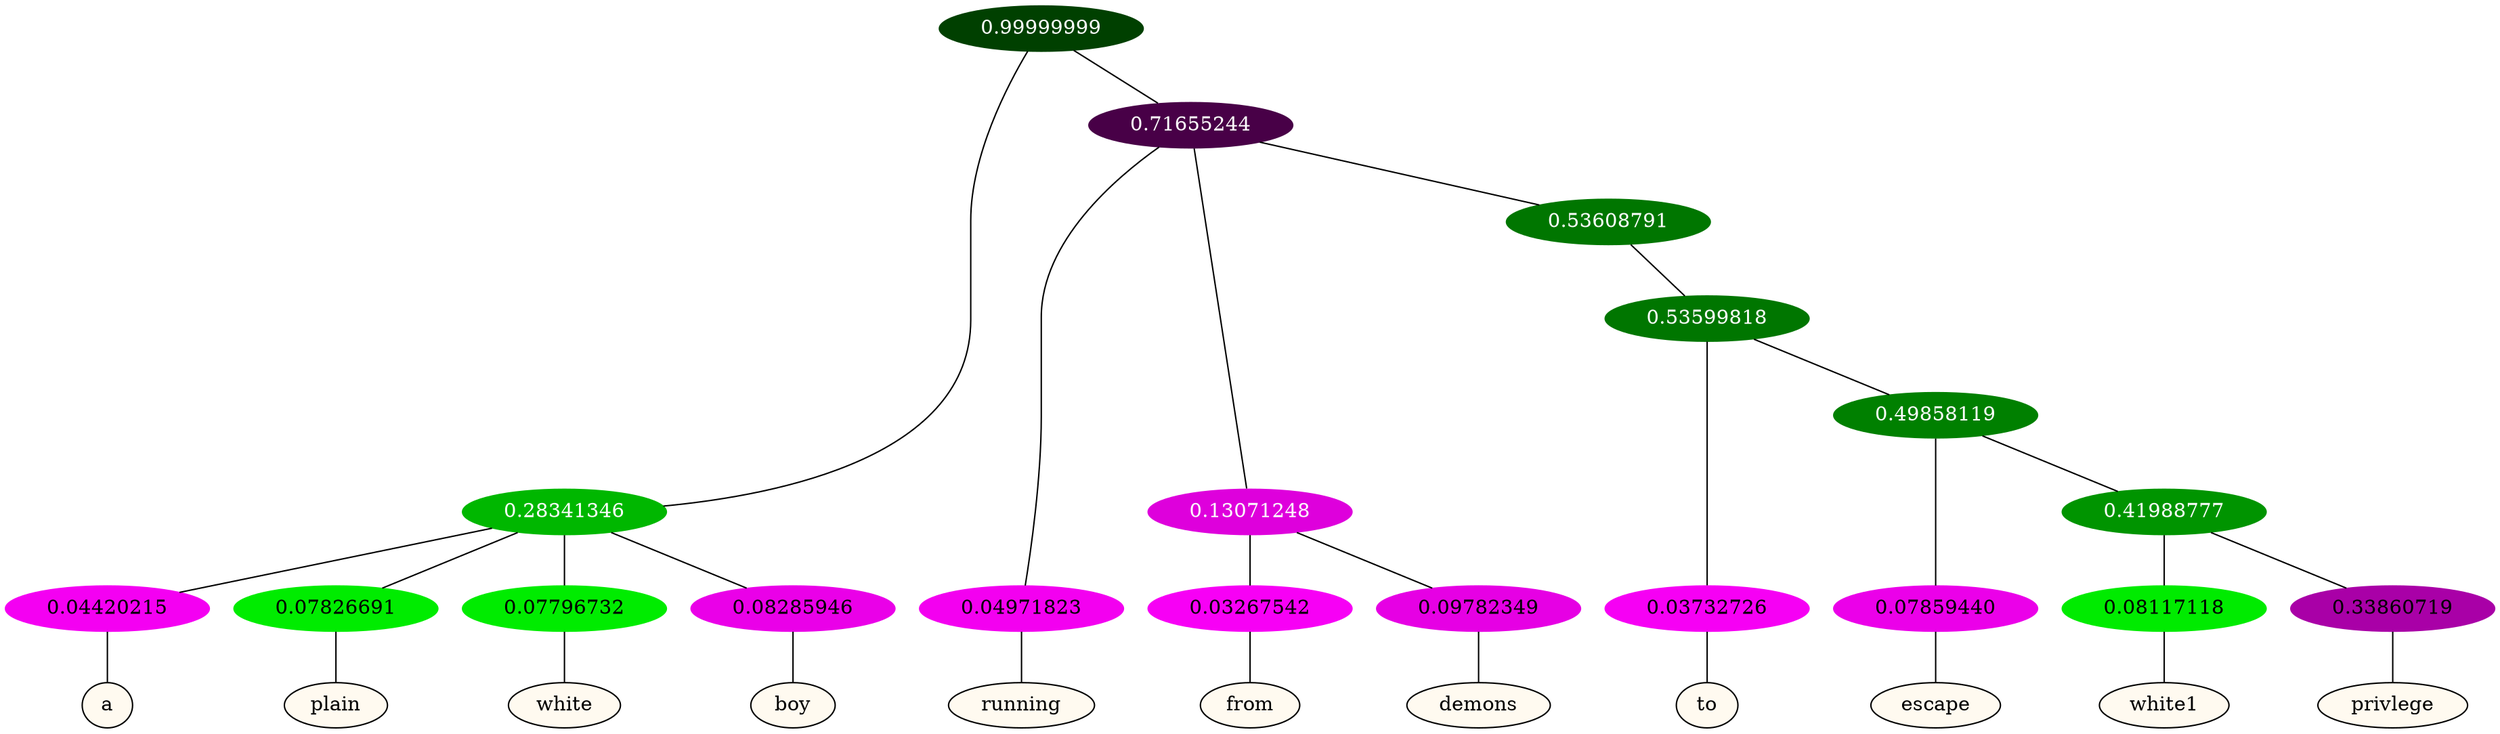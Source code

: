 graph {
	node [format=png height=0.15 nodesep=0.001 ordering=out overlap=prism overlap_scaling=0.01 ranksep=0.001 ratio=0.2 style=filled width=0.15]
	{
		rank=same
		a_w_3 [label=a color=black fillcolor=floralwhite style="filled,solid"]
		a_w_4 [label=plain color=black fillcolor=floralwhite style="filled,solid"]
		a_w_5 [label=white color=black fillcolor=floralwhite style="filled,solid"]
		a_w_6 [label=boy color=black fillcolor=floralwhite style="filled,solid"]
		a_w_7 [label=running color=black fillcolor=floralwhite style="filled,solid"]
		a_w_10 [label=from color=black fillcolor=floralwhite style="filled,solid"]
		a_w_11 [label=demons color=black fillcolor=floralwhite style="filled,solid"]
		a_w_13 [label=to color=black fillcolor=floralwhite style="filled,solid"]
		a_w_15 [label=escape color=black fillcolor=floralwhite style="filled,solid"]
		a_w_17 [label=white1 color=black fillcolor=floralwhite style="filled,solid"]
		a_w_18 [label=privlege color=black fillcolor=floralwhite style="filled,solid"]
	}
	a_n_3 -- a_w_3
	a_n_4 -- a_w_4
	a_n_5 -- a_w_5
	a_n_6 -- a_w_6
	a_n_7 -- a_w_7
	a_n_10 -- a_w_10
	a_n_11 -- a_w_11
	a_n_13 -- a_w_13
	a_n_15 -- a_w_15
	a_n_17 -- a_w_17
	a_n_18 -- a_w_18
	{
		rank=same
		a_n_3 [label=0.04420215 color="0.835 1.000 0.956" fontcolor=black]
		a_n_4 [label=0.07826691 color="0.334 1.000 0.922" fontcolor=black]
		a_n_5 [label=0.07796732 color="0.334 1.000 0.922" fontcolor=black]
		a_n_6 [label=0.08285946 color="0.835 1.000 0.917" fontcolor=black]
		a_n_7 [label=0.04971823 color="0.835 1.000 0.950" fontcolor=black]
		a_n_10 [label=0.03267542 color="0.835 1.000 0.967" fontcolor=black]
		a_n_11 [label=0.09782349 color="0.835 1.000 0.902" fontcolor=black]
		a_n_13 [label=0.03732726 color="0.835 1.000 0.963" fontcolor=black]
		a_n_15 [label=0.07859440 color="0.835 1.000 0.921" fontcolor=black]
		a_n_17 [label=0.08117118 color="0.334 1.000 0.919" fontcolor=black]
		a_n_18 [label=0.33860719 color="0.835 1.000 0.661" fontcolor=black]
	}
	a_n_0 [label=0.99999999 color="0.334 1.000 0.250" fontcolor=grey99]
	a_n_1 [label=0.28341346 color="0.334 1.000 0.717" fontcolor=grey99]
	a_n_0 -- a_n_1
	a_n_2 [label=0.71655244 color="0.835 1.000 0.283" fontcolor=grey99]
	a_n_0 -- a_n_2
	a_n_1 -- a_n_3
	a_n_1 -- a_n_4
	a_n_1 -- a_n_5
	a_n_1 -- a_n_6
	a_n_2 -- a_n_7
	a_n_8 [label=0.13071248 color="0.835 1.000 0.869" fontcolor=grey99]
	a_n_2 -- a_n_8
	a_n_9 [label=0.53608791 color="0.334 1.000 0.464" fontcolor=grey99]
	a_n_2 -- a_n_9
	a_n_8 -- a_n_10
	a_n_8 -- a_n_11
	a_n_12 [label=0.53599818 color="0.334 1.000 0.464" fontcolor=grey99]
	a_n_9 -- a_n_12
	a_n_12 -- a_n_13
	a_n_14 [label=0.49858119 color="0.334 1.000 0.501" fontcolor=grey99]
	a_n_12 -- a_n_14
	a_n_14 -- a_n_15
	a_n_16 [label=0.41988777 color="0.334 1.000 0.580" fontcolor=grey99]
	a_n_14 -- a_n_16
	a_n_16 -- a_n_17
	a_n_16 -- a_n_18
}
